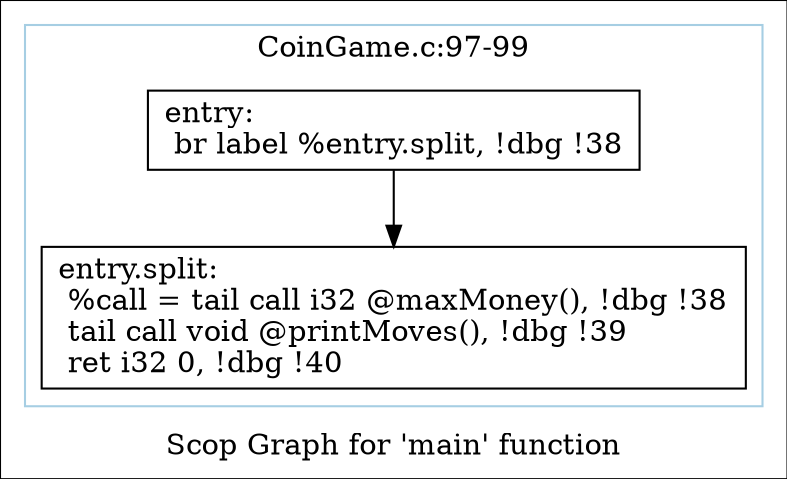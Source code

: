 digraph "Scop Graph for 'main' function" {
	label="Scop Graph for 'main' function";

	Node0xb01efe0 [shape=record,label="{entry:\l  br label %entry.split, !dbg !38\l}"];
	Node0xb01efe0 -> Node0xb00feb0;
	Node0xb00feb0 [shape=record,label="{entry.split:                                      \l  %call = tail call i32 @maxMoney(), !dbg !38\l  tail call void @printMoves(), !dbg !39\l  ret i32 0, !dbg !40\l}"];
	colorscheme = "paired12"
        subgraph cluster_0xb14ff10 {
          label = "CoinGame.c:97-99
";
          style = solid;
          color = 1
          Node0xb01efe0;
          Node0xb00feb0;
        }
}
